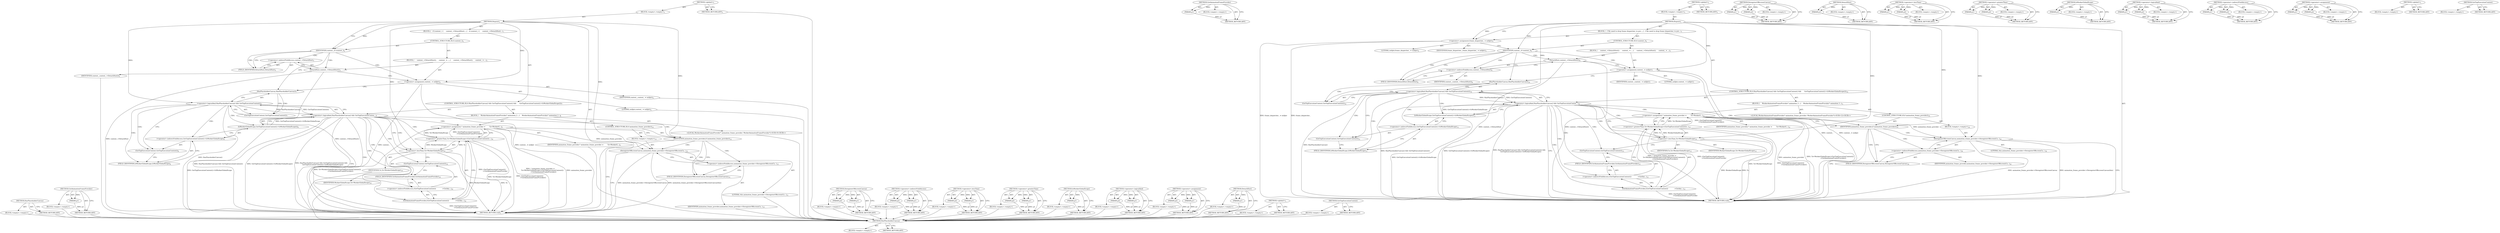 digraph "GetTopExecutionContext" {
vulnerable_87 [label=<(METHOD,HasPlaceholderCanvas)>];
vulnerable_88 [label=<(BLOCK,&lt;empty&gt;,&lt;empty&gt;)>];
vulnerable_89 [label=<(METHOD_RETURN,ANY)>];
vulnerable_107 [label=<(METHOD,GetAnimationFrameProvider)>];
vulnerable_108 [label=<(PARAM,p1)>];
vulnerable_109 [label=<(BLOCK,&lt;empty&gt;,&lt;empty&gt;)>];
vulnerable_110 [label=<(METHOD_RETURN,ANY)>];
vulnerable_6 [label=<(METHOD,&lt;global&gt;)<SUB>1</SUB>>];
vulnerable_7 [label=<(BLOCK,&lt;empty&gt;,&lt;empty&gt;)<SUB>1</SUB>>];
vulnerable_8 [label=<(METHOD,Dispose)<SUB>1</SUB>>];
vulnerable_9 [label=<(BLOCK,{
   if (context_) {
     context_-&gt;DetachHost(...,{
   if (context_) {
     context_-&gt;DetachHost(...)<SUB>1</SUB>>];
vulnerable_10 [label=<(CONTROL_STRUCTURE,IF,if (context_))<SUB>2</SUB>>];
vulnerable_11 [label=<(IDENTIFIER,context_,if (context_))<SUB>2</SUB>>];
vulnerable_12 [label=<(BLOCK,{
     context_-&gt;DetachHost();
     context_ = ...,{
     context_-&gt;DetachHost();
     context_ = ...)<SUB>2</SUB>>];
vulnerable_13 [label=<(DetachHost,context_-&gt;DetachHost())<SUB>3</SUB>>];
vulnerable_14 [label=<(&lt;operator&gt;.indirectFieldAccess,context_-&gt;DetachHost)<SUB>3</SUB>>];
vulnerable_15 [label=<(IDENTIFIER,context_,context_-&gt;DetachHost())<SUB>3</SUB>>];
vulnerable_16 [label=<(FIELD_IDENTIFIER,DetachHost,DetachHost)<SUB>3</SUB>>];
vulnerable_17 [label=<(&lt;operator&gt;.assignment,context_ = nullptr)<SUB>4</SUB>>];
vulnerable_18 [label=<(IDENTIFIER,context_,context_ = nullptr)<SUB>4</SUB>>];
vulnerable_19 [label=<(LITERAL,nullptr,context_ = nullptr)<SUB>4</SUB>>];
vulnerable_20 [label=<(CONTROL_STRUCTURE,IF,if (HasPlaceholderCanvas() &amp;&amp; GetTopExecutionContext() &amp;&amp;
      GetTopExecutionContext()-&gt;IsWorkerGlobalScope()))<SUB>7</SUB>>];
vulnerable_21 [label=<(&lt;operator&gt;.logicalAnd,HasPlaceholderCanvas() &amp;&amp; GetTopExecutionContex...)<SUB>7</SUB>>];
vulnerable_22 [label=<(&lt;operator&gt;.logicalAnd,HasPlaceholderCanvas() &amp;&amp; GetTopExecutionContext())<SUB>7</SUB>>];
vulnerable_23 [label=<(HasPlaceholderCanvas,HasPlaceholderCanvas())<SUB>7</SUB>>];
vulnerable_24 [label=<(GetTopExecutionContext,GetTopExecutionContext())<SUB>7</SUB>>];
vulnerable_25 [label=<(IsWorkerGlobalScope,GetTopExecutionContext()-&gt;IsWorkerGlobalScope())<SUB>8</SUB>>];
vulnerable_26 [label=<(&lt;operator&gt;.indirectFieldAccess,GetTopExecutionContext()-&gt;IsWorkerGlobalScope)<SUB>8</SUB>>];
vulnerable_27 [label=<(GetTopExecutionContext,GetTopExecutionContext())<SUB>8</SUB>>];
vulnerable_28 [label=<(FIELD_IDENTIFIER,IsWorkerGlobalScope,IsWorkerGlobalScope)<SUB>8</SUB>>];
vulnerable_29 [label=<(BLOCK,{
    WorkerAnimationFrameProvider* animation_f...,{
    WorkerAnimationFrameProvider* animation_f...)<SUB>8</SUB>>];
vulnerable_30 [label="<(LOCAL,WorkerAnimationFrameProvider* animation_frame_provider: WorkerAnimationFrameProvider*)<SUB>9</SUB>>"];
vulnerable_31 [label=<(&lt;operator&gt;.assignment,* animation_frame_provider =
        To&lt;WorkerG...)<SUB>9</SUB>>];
vulnerable_32 [label=<(IDENTIFIER,animation_frame_provider,* animation_frame_provider =
        To&lt;WorkerG...)<SUB>9</SUB>>];
vulnerable_33 [label=<(&lt;operator&gt;.greaterThan,To&lt;WorkerGlobalScope&gt;(GetTopExecutionContext())...)<SUB>10</SUB>>];
vulnerable_34 [label=<(&lt;operator&gt;.lessThan,To&lt;WorkerGlobalScope)<SUB>10</SUB>>];
vulnerable_35 [label=<(IDENTIFIER,To,To&lt;WorkerGlobalScope)<SUB>10</SUB>>];
vulnerable_36 [label=<(IDENTIFIER,WorkerGlobalScope,To&lt;WorkerGlobalScope)<SUB>10</SUB>>];
vulnerable_37 [label=<(GetAnimationFrameProvider,(GetTopExecutionContext())
            -&gt;GetAni...)<SUB>10</SUB>>];
vulnerable_38 [label=<(&lt;operator&gt;.indirectFieldAccess,(GetTopExecutionContext())
            -&gt;GetAni...)<SUB>10</SUB>>];
vulnerable_39 [label=<(GetTopExecutionContext,GetTopExecutionContext())<SUB>10</SUB>>];
vulnerable_40 [label=<(FIELD_IDENTIFIER,GetAnimationFrameProvider,GetAnimationFrameProvider)<SUB>10</SUB>>];
vulnerable_41 [label=<(CONTROL_STRUCTURE,IF,if (animation_frame_provider))<SUB>12</SUB>>];
vulnerable_42 [label=<(IDENTIFIER,animation_frame_provider,if (animation_frame_provider))<SUB>12</SUB>>];
vulnerable_43 [label=<(BLOCK,&lt;empty&gt;,&lt;empty&gt;)<SUB>13</SUB>>];
vulnerable_44 [label=<(DeregisterOffscreenCanvas,animation_frame_provider-&gt;DeregisterOffscreenCa...)<SUB>13</SUB>>];
vulnerable_45 [label=<(&lt;operator&gt;.indirectFieldAccess,animation_frame_provider-&gt;DeregisterOffscreenCa...)<SUB>13</SUB>>];
vulnerable_46 [label=<(IDENTIFIER,animation_frame_provider,animation_frame_provider-&gt;DeregisterOffscreenCa...)<SUB>13</SUB>>];
vulnerable_47 [label=<(FIELD_IDENTIFIER,DeregisterOffscreenCanvas,DeregisterOffscreenCanvas)<SUB>13</SUB>>];
vulnerable_48 [label=<(LITERAL,this,animation_frame_provider-&gt;DeregisterOffscreenCa...)<SUB>13</SUB>>];
vulnerable_49 [label=<(METHOD_RETURN,void)<SUB>1</SUB>>];
vulnerable_51 [label=<(METHOD_RETURN,ANY)<SUB>1</SUB>>];
vulnerable_111 [label=<(METHOD,DeregisterOffscreenCanvas)>];
vulnerable_112 [label=<(PARAM,p1)>];
vulnerable_113 [label=<(PARAM,p2)>];
vulnerable_114 [label=<(BLOCK,&lt;empty&gt;,&lt;empty&gt;)>];
vulnerable_115 [label=<(METHOD_RETURN,ANY)>];
vulnerable_72 [label=<(METHOD,&lt;operator&gt;.indirectFieldAccess)>];
vulnerable_73 [label=<(PARAM,p1)>];
vulnerable_74 [label=<(PARAM,p2)>];
vulnerable_75 [label=<(BLOCK,&lt;empty&gt;,&lt;empty&gt;)>];
vulnerable_76 [label=<(METHOD_RETURN,ANY)>];
vulnerable_102 [label=<(METHOD,&lt;operator&gt;.lessThan)>];
vulnerable_103 [label=<(PARAM,p1)>];
vulnerable_104 [label=<(PARAM,p2)>];
vulnerable_105 [label=<(BLOCK,&lt;empty&gt;,&lt;empty&gt;)>];
vulnerable_106 [label=<(METHOD_RETURN,ANY)>];
vulnerable_97 [label=<(METHOD,&lt;operator&gt;.greaterThan)>];
vulnerable_98 [label=<(PARAM,p1)>];
vulnerable_99 [label=<(PARAM,p2)>];
vulnerable_100 [label=<(BLOCK,&lt;empty&gt;,&lt;empty&gt;)>];
vulnerable_101 [label=<(METHOD_RETURN,ANY)>];
vulnerable_93 [label=<(METHOD,IsWorkerGlobalScope)>];
vulnerable_94 [label=<(PARAM,p1)>];
vulnerable_95 [label=<(BLOCK,&lt;empty&gt;,&lt;empty&gt;)>];
vulnerable_96 [label=<(METHOD_RETURN,ANY)>];
vulnerable_82 [label=<(METHOD,&lt;operator&gt;.logicalAnd)>];
vulnerable_83 [label=<(PARAM,p1)>];
vulnerable_84 [label=<(PARAM,p2)>];
vulnerable_85 [label=<(BLOCK,&lt;empty&gt;,&lt;empty&gt;)>];
vulnerable_86 [label=<(METHOD_RETURN,ANY)>];
vulnerable_77 [label=<(METHOD,&lt;operator&gt;.assignment)>];
vulnerable_78 [label=<(PARAM,p1)>];
vulnerable_79 [label=<(PARAM,p2)>];
vulnerable_80 [label=<(BLOCK,&lt;empty&gt;,&lt;empty&gt;)>];
vulnerable_81 [label=<(METHOD_RETURN,ANY)>];
vulnerable_68 [label=<(METHOD,DetachHost)>];
vulnerable_69 [label=<(PARAM,p1)>];
vulnerable_70 [label=<(BLOCK,&lt;empty&gt;,&lt;empty&gt;)>];
vulnerable_71 [label=<(METHOD_RETURN,ANY)>];
vulnerable_62 [label=<(METHOD,&lt;global&gt;)<SUB>1</SUB>>];
vulnerable_63 [label=<(BLOCK,&lt;empty&gt;,&lt;empty&gt;)>];
vulnerable_64 [label=<(METHOD_RETURN,ANY)>];
vulnerable_90 [label=<(METHOD,GetTopExecutionContext)>];
vulnerable_91 [label=<(BLOCK,&lt;empty&gt;,&lt;empty&gt;)>];
vulnerable_92 [label=<(METHOD_RETURN,ANY)>];
fixed_90 [label=<(METHOD,HasPlaceholderCanvas)>];
fixed_91 [label=<(BLOCK,&lt;empty&gt;,&lt;empty&gt;)>];
fixed_92 [label=<(METHOD_RETURN,ANY)>];
fixed_110 [label=<(METHOD,GetAnimationFrameProvider)>];
fixed_111 [label=<(PARAM,p1)>];
fixed_112 [label=<(BLOCK,&lt;empty&gt;,&lt;empty&gt;)>];
fixed_113 [label=<(METHOD_RETURN,ANY)>];
fixed_6 [label=<(METHOD,&lt;global&gt;)<SUB>1</SUB>>];
fixed_7 [label=<(BLOCK,&lt;empty&gt;,&lt;empty&gt;)<SUB>1</SUB>>];
fixed_8 [label=<(METHOD,Dispose)<SUB>1</SUB>>];
fixed_9 [label=<(BLOCK,{
  // We need to drop frame dispatcher, to pre...,{
  // We need to drop frame dispatcher, to pre...)<SUB>1</SUB>>];
fixed_10 [label=<(&lt;operator&gt;.assignment,frame_dispatcher_ = nullptr)<SUB>3</SUB>>];
fixed_11 [label=<(IDENTIFIER,frame_dispatcher_,frame_dispatcher_ = nullptr)<SUB>3</SUB>>];
fixed_12 [label=<(LITERAL,nullptr,frame_dispatcher_ = nullptr)<SUB>3</SUB>>];
fixed_13 [label=<(CONTROL_STRUCTURE,IF,if (context_))<SUB>5</SUB>>];
fixed_14 [label=<(IDENTIFIER,context_,if (context_))<SUB>5</SUB>>];
fixed_15 [label=<(BLOCK,{
     context_-&gt;DetachHost();
     context_ = ...,{
     context_-&gt;DetachHost();
     context_ = ...)<SUB>5</SUB>>];
fixed_16 [label=<(DetachHost,context_-&gt;DetachHost())<SUB>6</SUB>>];
fixed_17 [label=<(&lt;operator&gt;.indirectFieldAccess,context_-&gt;DetachHost)<SUB>6</SUB>>];
fixed_18 [label=<(IDENTIFIER,context_,context_-&gt;DetachHost())<SUB>6</SUB>>];
fixed_19 [label=<(FIELD_IDENTIFIER,DetachHost,DetachHost)<SUB>6</SUB>>];
fixed_20 [label=<(&lt;operator&gt;.assignment,context_ = nullptr)<SUB>7</SUB>>];
fixed_21 [label=<(IDENTIFIER,context_,context_ = nullptr)<SUB>7</SUB>>];
fixed_22 [label=<(LITERAL,nullptr,context_ = nullptr)<SUB>7</SUB>>];
fixed_23 [label=<(CONTROL_STRUCTURE,IF,if (HasPlaceholderCanvas() &amp;&amp; GetTopExecutionContext() &amp;&amp;
      GetTopExecutionContext()-&gt;IsWorkerGlobalScope()))<SUB>10</SUB>>];
fixed_24 [label=<(&lt;operator&gt;.logicalAnd,HasPlaceholderCanvas() &amp;&amp; GetTopExecutionContex...)<SUB>10</SUB>>];
fixed_25 [label=<(&lt;operator&gt;.logicalAnd,HasPlaceholderCanvas() &amp;&amp; GetTopExecutionContext())<SUB>10</SUB>>];
fixed_26 [label=<(HasPlaceholderCanvas,HasPlaceholderCanvas())<SUB>10</SUB>>];
fixed_27 [label=<(GetTopExecutionContext,GetTopExecutionContext())<SUB>10</SUB>>];
fixed_28 [label=<(IsWorkerGlobalScope,GetTopExecutionContext()-&gt;IsWorkerGlobalScope())<SUB>11</SUB>>];
fixed_29 [label=<(&lt;operator&gt;.indirectFieldAccess,GetTopExecutionContext()-&gt;IsWorkerGlobalScope)<SUB>11</SUB>>];
fixed_30 [label=<(GetTopExecutionContext,GetTopExecutionContext())<SUB>11</SUB>>];
fixed_31 [label=<(FIELD_IDENTIFIER,IsWorkerGlobalScope,IsWorkerGlobalScope)<SUB>11</SUB>>];
fixed_32 [label=<(BLOCK,{
    WorkerAnimationFrameProvider* animation_f...,{
    WorkerAnimationFrameProvider* animation_f...)<SUB>11</SUB>>];
fixed_33 [label="<(LOCAL,WorkerAnimationFrameProvider* animation_frame_provider: WorkerAnimationFrameProvider*)<SUB>12</SUB>>"];
fixed_34 [label=<(&lt;operator&gt;.assignment,* animation_frame_provider =
        To&lt;WorkerG...)<SUB>12</SUB>>];
fixed_35 [label=<(IDENTIFIER,animation_frame_provider,* animation_frame_provider =
        To&lt;WorkerG...)<SUB>12</SUB>>];
fixed_36 [label=<(&lt;operator&gt;.greaterThan,To&lt;WorkerGlobalScope&gt;(GetTopExecutionContext())...)<SUB>13</SUB>>];
fixed_37 [label=<(&lt;operator&gt;.lessThan,To&lt;WorkerGlobalScope)<SUB>13</SUB>>];
fixed_38 [label=<(IDENTIFIER,To,To&lt;WorkerGlobalScope)<SUB>13</SUB>>];
fixed_39 [label=<(IDENTIFIER,WorkerGlobalScope,To&lt;WorkerGlobalScope)<SUB>13</SUB>>];
fixed_40 [label=<(GetAnimationFrameProvider,(GetTopExecutionContext())
            -&gt;GetAni...)<SUB>13</SUB>>];
fixed_41 [label=<(&lt;operator&gt;.indirectFieldAccess,(GetTopExecutionContext())
            -&gt;GetAni...)<SUB>13</SUB>>];
fixed_42 [label=<(GetTopExecutionContext,GetTopExecutionContext())<SUB>13</SUB>>];
fixed_43 [label=<(FIELD_IDENTIFIER,GetAnimationFrameProvider,GetAnimationFrameProvider)<SUB>13</SUB>>];
fixed_44 [label=<(CONTROL_STRUCTURE,IF,if (animation_frame_provider))<SUB>15</SUB>>];
fixed_45 [label=<(IDENTIFIER,animation_frame_provider,if (animation_frame_provider))<SUB>15</SUB>>];
fixed_46 [label=<(BLOCK,&lt;empty&gt;,&lt;empty&gt;)<SUB>16</SUB>>];
fixed_47 [label=<(DeregisterOffscreenCanvas,animation_frame_provider-&gt;DeregisterOffscreenCa...)<SUB>16</SUB>>];
fixed_48 [label=<(&lt;operator&gt;.indirectFieldAccess,animation_frame_provider-&gt;DeregisterOffscreenCa...)<SUB>16</SUB>>];
fixed_49 [label=<(IDENTIFIER,animation_frame_provider,animation_frame_provider-&gt;DeregisterOffscreenCa...)<SUB>16</SUB>>];
fixed_50 [label=<(FIELD_IDENTIFIER,DeregisterOffscreenCanvas,DeregisterOffscreenCanvas)<SUB>16</SUB>>];
fixed_51 [label=<(LITERAL,this,animation_frame_provider-&gt;DeregisterOffscreenCa...)<SUB>16</SUB>>];
fixed_52 [label=<(METHOD_RETURN,void)<SUB>1</SUB>>];
fixed_54 [label=<(METHOD_RETURN,ANY)<SUB>1</SUB>>];
fixed_114 [label=<(METHOD,DeregisterOffscreenCanvas)>];
fixed_115 [label=<(PARAM,p1)>];
fixed_116 [label=<(PARAM,p2)>];
fixed_117 [label=<(BLOCK,&lt;empty&gt;,&lt;empty&gt;)>];
fixed_118 [label=<(METHOD_RETURN,ANY)>];
fixed_76 [label=<(METHOD,DetachHost)>];
fixed_77 [label=<(PARAM,p1)>];
fixed_78 [label=<(BLOCK,&lt;empty&gt;,&lt;empty&gt;)>];
fixed_79 [label=<(METHOD_RETURN,ANY)>];
fixed_105 [label=<(METHOD,&lt;operator&gt;.lessThan)>];
fixed_106 [label=<(PARAM,p1)>];
fixed_107 [label=<(PARAM,p2)>];
fixed_108 [label=<(BLOCK,&lt;empty&gt;,&lt;empty&gt;)>];
fixed_109 [label=<(METHOD_RETURN,ANY)>];
fixed_100 [label=<(METHOD,&lt;operator&gt;.greaterThan)>];
fixed_101 [label=<(PARAM,p1)>];
fixed_102 [label=<(PARAM,p2)>];
fixed_103 [label=<(BLOCK,&lt;empty&gt;,&lt;empty&gt;)>];
fixed_104 [label=<(METHOD_RETURN,ANY)>];
fixed_96 [label=<(METHOD,IsWorkerGlobalScope)>];
fixed_97 [label=<(PARAM,p1)>];
fixed_98 [label=<(BLOCK,&lt;empty&gt;,&lt;empty&gt;)>];
fixed_99 [label=<(METHOD_RETURN,ANY)>];
fixed_85 [label=<(METHOD,&lt;operator&gt;.logicalAnd)>];
fixed_86 [label=<(PARAM,p1)>];
fixed_87 [label=<(PARAM,p2)>];
fixed_88 [label=<(BLOCK,&lt;empty&gt;,&lt;empty&gt;)>];
fixed_89 [label=<(METHOD_RETURN,ANY)>];
fixed_80 [label=<(METHOD,&lt;operator&gt;.indirectFieldAccess)>];
fixed_81 [label=<(PARAM,p1)>];
fixed_82 [label=<(PARAM,p2)>];
fixed_83 [label=<(BLOCK,&lt;empty&gt;,&lt;empty&gt;)>];
fixed_84 [label=<(METHOD_RETURN,ANY)>];
fixed_71 [label=<(METHOD,&lt;operator&gt;.assignment)>];
fixed_72 [label=<(PARAM,p1)>];
fixed_73 [label=<(PARAM,p2)>];
fixed_74 [label=<(BLOCK,&lt;empty&gt;,&lt;empty&gt;)>];
fixed_75 [label=<(METHOD_RETURN,ANY)>];
fixed_65 [label=<(METHOD,&lt;global&gt;)<SUB>1</SUB>>];
fixed_66 [label=<(BLOCK,&lt;empty&gt;,&lt;empty&gt;)>];
fixed_67 [label=<(METHOD_RETURN,ANY)>];
fixed_93 [label=<(METHOD,GetTopExecutionContext)>];
fixed_94 [label=<(BLOCK,&lt;empty&gt;,&lt;empty&gt;)>];
fixed_95 [label=<(METHOD_RETURN,ANY)>];
vulnerable_87 -> vulnerable_88  [key=0, label="AST: "];
vulnerable_87 -> vulnerable_89  [key=0, label="AST: "];
vulnerable_87 -> vulnerable_89  [key=1, label="CFG: "];
vulnerable_88 -> fixed_90  [key=0];
vulnerable_89 -> fixed_90  [key=0];
vulnerable_107 -> vulnerable_108  [key=0, label="AST: "];
vulnerable_107 -> vulnerable_108  [key=1, label="DDG: "];
vulnerable_107 -> vulnerable_109  [key=0, label="AST: "];
vulnerable_107 -> vulnerable_110  [key=0, label="AST: "];
vulnerable_107 -> vulnerable_110  [key=1, label="CFG: "];
vulnerable_108 -> vulnerable_110  [key=0, label="DDG: p1"];
vulnerable_109 -> fixed_90  [key=0];
vulnerable_110 -> fixed_90  [key=0];
vulnerable_6 -> vulnerable_7  [key=0, label="AST: "];
vulnerable_6 -> vulnerable_51  [key=0, label="AST: "];
vulnerable_6 -> vulnerable_51  [key=1, label="CFG: "];
vulnerable_7 -> vulnerable_8  [key=0, label="AST: "];
vulnerable_8 -> vulnerable_9  [key=0, label="AST: "];
vulnerable_8 -> vulnerable_49  [key=0, label="AST: "];
vulnerable_8 -> vulnerable_11  [key=0, label="CFG: "];
vulnerable_8 -> vulnerable_11  [key=1, label="DDG: "];
vulnerable_8 -> vulnerable_17  [key=0, label="DDG: "];
vulnerable_8 -> vulnerable_22  [key=0, label="DDG: "];
vulnerable_8 -> vulnerable_42  [key=0, label="DDG: "];
vulnerable_8 -> vulnerable_34  [key=0, label="DDG: "];
vulnerable_8 -> vulnerable_44  [key=0, label="DDG: "];
vulnerable_9 -> vulnerable_10  [key=0, label="AST: "];
vulnerable_9 -> vulnerable_20  [key=0, label="AST: "];
vulnerable_10 -> vulnerable_11  [key=0, label="AST: "];
vulnerable_10 -> vulnerable_12  [key=0, label="AST: "];
vulnerable_11 -> vulnerable_23  [key=0, label="CFG: "];
vulnerable_11 -> vulnerable_16  [key=0, label="CFG: "];
vulnerable_11 -> vulnerable_16  [key=1, label="CDG: "];
vulnerable_11 -> vulnerable_17  [key=0, label="CDG: "];
vulnerable_11 -> vulnerable_13  [key=0, label="CDG: "];
vulnerable_11 -> vulnerable_14  [key=0, label="CDG: "];
vulnerable_12 -> vulnerable_13  [key=0, label="AST: "];
vulnerable_12 -> vulnerable_17  [key=0, label="AST: "];
vulnerable_13 -> vulnerable_14  [key=0, label="AST: "];
vulnerable_13 -> vulnerable_17  [key=0, label="CFG: "];
vulnerable_13 -> vulnerable_49  [key=0, label="DDG: context_-&gt;DetachHost"];
vulnerable_13 -> vulnerable_49  [key=1, label="DDG: context_-&gt;DetachHost()"];
vulnerable_14 -> vulnerable_15  [key=0, label="AST: "];
vulnerable_14 -> vulnerable_16  [key=0, label="AST: "];
vulnerable_14 -> vulnerable_13  [key=0, label="CFG: "];
vulnerable_15 -> fixed_90  [key=0];
vulnerable_16 -> vulnerable_14  [key=0, label="CFG: "];
vulnerable_17 -> vulnerable_18  [key=0, label="AST: "];
vulnerable_17 -> vulnerable_19  [key=0, label="AST: "];
vulnerable_17 -> vulnerable_23  [key=0, label="CFG: "];
vulnerable_17 -> vulnerable_49  [key=0, label="DDG: context_"];
vulnerable_17 -> vulnerable_49  [key=1, label="DDG: context_ = nullptr"];
vulnerable_18 -> fixed_90  [key=0];
vulnerable_19 -> fixed_90  [key=0];
vulnerable_20 -> vulnerable_21  [key=0, label="AST: "];
vulnerable_20 -> vulnerable_29  [key=0, label="AST: "];
vulnerable_21 -> vulnerable_22  [key=0, label="AST: "];
vulnerable_21 -> vulnerable_25  [key=0, label="AST: "];
vulnerable_21 -> vulnerable_49  [key=0, label="CFG: "];
vulnerable_21 -> vulnerable_49  [key=1, label="DDG: HasPlaceholderCanvas() &amp;&amp; GetTopExecutionContext()"];
vulnerable_21 -> vulnerable_49  [key=2, label="DDG: GetTopExecutionContext()-&gt;IsWorkerGlobalScope()"];
vulnerable_21 -> vulnerable_49  [key=3, label="DDG: HasPlaceholderCanvas() &amp;&amp; GetTopExecutionContext() &amp;&amp;
      GetTopExecutionContext()-&gt;IsWorkerGlobalScope()"];
vulnerable_21 -> vulnerable_34  [key=0, label="CFG: "];
vulnerable_21 -> vulnerable_34  [key=1, label="CDG: "];
vulnerable_21 -> vulnerable_33  [key=0, label="CDG: "];
vulnerable_21 -> vulnerable_42  [key=0, label="CDG: "];
vulnerable_21 -> vulnerable_37  [key=0, label="CDG: "];
vulnerable_21 -> vulnerable_38  [key=0, label="CDG: "];
vulnerable_21 -> vulnerable_40  [key=0, label="CDG: "];
vulnerable_21 -> vulnerable_39  [key=0, label="CDG: "];
vulnerable_21 -> vulnerable_31  [key=0, label="CDG: "];
vulnerable_22 -> vulnerable_23  [key=0, label="AST: "];
vulnerable_22 -> vulnerable_24  [key=0, label="AST: "];
vulnerable_22 -> vulnerable_27  [key=0, label="CFG: "];
vulnerable_22 -> vulnerable_27  [key=1, label="CDG: "];
vulnerable_22 -> vulnerable_21  [key=0, label="CFG: "];
vulnerable_22 -> vulnerable_21  [key=1, label="DDG: HasPlaceholderCanvas()"];
vulnerable_22 -> vulnerable_21  [key=2, label="DDG: GetTopExecutionContext()"];
vulnerable_22 -> vulnerable_49  [key=0, label="DDG: HasPlaceholderCanvas()"];
vulnerable_22 -> vulnerable_26  [key=0, label="CDG: "];
vulnerable_22 -> vulnerable_28  [key=0, label="CDG: "];
vulnerable_22 -> vulnerable_25  [key=0, label="CDG: "];
vulnerable_23 -> vulnerable_24  [key=0, label="CFG: "];
vulnerable_23 -> vulnerable_24  [key=1, label="CDG: "];
vulnerable_23 -> vulnerable_22  [key=0, label="CFG: "];
vulnerable_24 -> vulnerable_22  [key=0, label="CFG: "];
vulnerable_25 -> vulnerable_26  [key=0, label="AST: "];
vulnerable_25 -> vulnerable_21  [key=0, label="CFG: "];
vulnerable_25 -> vulnerable_21  [key=1, label="DDG: GetTopExecutionContext()-&gt;IsWorkerGlobalScope"];
vulnerable_25 -> vulnerable_49  [key=0, label="DDG: GetTopExecutionContext()-&gt;IsWorkerGlobalScope"];
vulnerable_26 -> vulnerable_27  [key=0, label="AST: "];
vulnerable_26 -> vulnerable_28  [key=0, label="AST: "];
vulnerable_26 -> vulnerable_25  [key=0, label="CFG: "];
vulnerable_27 -> vulnerable_28  [key=0, label="CFG: "];
vulnerable_28 -> vulnerable_26  [key=0, label="CFG: "];
vulnerable_29 -> vulnerable_30  [key=0, label="AST: "];
vulnerable_29 -> vulnerable_31  [key=0, label="AST: "];
vulnerable_29 -> vulnerable_41  [key=0, label="AST: "];
vulnerable_30 -> fixed_90  [key=0];
vulnerable_31 -> vulnerable_32  [key=0, label="AST: "];
vulnerable_31 -> vulnerable_33  [key=0, label="AST: "];
vulnerable_31 -> vulnerable_42  [key=0, label="CFG: "];
vulnerable_31 -> vulnerable_49  [key=0, label="DDG: animation_frame_provider"];
vulnerable_31 -> vulnerable_49  [key=1, label="DDG: To&lt;WorkerGlobalScope&gt;(GetTopExecutionContext())
            -&gt;GetAnimationFrameProvider()"];
vulnerable_31 -> vulnerable_49  [key=2, label="DDG: * animation_frame_provider =
        To&lt;WorkerGlobalScope&gt;(GetTopExecutionContext())
            -&gt;GetAnimationFrameProvider()"];
vulnerable_31 -> vulnerable_44  [key=0, label="DDG: animation_frame_provider"];
vulnerable_32 -> fixed_90  [key=0];
vulnerable_33 -> vulnerable_34  [key=0, label="AST: "];
vulnerable_33 -> vulnerable_37  [key=0, label="AST: "];
vulnerable_33 -> vulnerable_31  [key=0, label="CFG: "];
vulnerable_33 -> vulnerable_31  [key=1, label="DDG: To&lt;WorkerGlobalScope"];
vulnerable_33 -> vulnerable_31  [key=2, label="DDG: (GetTopExecutionContext())
            -&gt;GetAnimationFrameProvider()"];
vulnerable_33 -> vulnerable_49  [key=0, label="DDG: To&lt;WorkerGlobalScope"];
vulnerable_33 -> vulnerable_49  [key=1, label="DDG: (GetTopExecutionContext())
            -&gt;GetAnimationFrameProvider()"];
vulnerable_34 -> vulnerable_35  [key=0, label="AST: "];
vulnerable_34 -> vulnerable_36  [key=0, label="AST: "];
vulnerable_34 -> vulnerable_39  [key=0, label="CFG: "];
vulnerable_34 -> vulnerable_49  [key=0, label="DDG: To"];
vulnerable_34 -> vulnerable_49  [key=1, label="DDG: WorkerGlobalScope"];
vulnerable_34 -> vulnerable_33  [key=0, label="DDG: To"];
vulnerable_34 -> vulnerable_33  [key=1, label="DDG: WorkerGlobalScope"];
vulnerable_35 -> fixed_90  [key=0];
vulnerable_36 -> fixed_90  [key=0];
vulnerable_37 -> vulnerable_38  [key=0, label="AST: "];
vulnerable_37 -> vulnerable_33  [key=0, label="CFG: "];
vulnerable_37 -> vulnerable_33  [key=1, label="DDG: (GetTopExecutionContext())
            -&gt;GetAnimationFrameProvider"];
vulnerable_37 -> vulnerable_49  [key=0, label="DDG: (GetTopExecutionContext())
            -&gt;GetAnimationFrameProvider"];
vulnerable_38 -> vulnerable_39  [key=0, label="AST: "];
vulnerable_38 -> vulnerable_40  [key=0, label="AST: "];
vulnerable_38 -> vulnerable_37  [key=0, label="CFG: "];
vulnerable_39 -> vulnerable_40  [key=0, label="CFG: "];
vulnerable_40 -> vulnerable_38  [key=0, label="CFG: "];
vulnerable_41 -> vulnerable_42  [key=0, label="AST: "];
vulnerable_41 -> vulnerable_43  [key=0, label="AST: "];
vulnerable_42 -> vulnerable_49  [key=0, label="CFG: "];
vulnerable_42 -> vulnerable_47  [key=0, label="CFG: "];
vulnerable_42 -> vulnerable_47  [key=1, label="CDG: "];
vulnerable_42 -> vulnerable_45  [key=0, label="CDG: "];
vulnerable_42 -> vulnerable_44  [key=0, label="CDG: "];
vulnerable_43 -> vulnerable_44  [key=0, label="AST: "];
vulnerable_44 -> vulnerable_45  [key=0, label="AST: "];
vulnerable_44 -> vulnerable_48  [key=0, label="AST: "];
vulnerable_44 -> vulnerable_49  [key=0, label="CFG: "];
vulnerable_44 -> vulnerable_49  [key=1, label="DDG: animation_frame_provider-&gt;DeregisterOffscreenCanvas"];
vulnerable_44 -> vulnerable_49  [key=2, label="DDG: animation_frame_provider-&gt;DeregisterOffscreenCanvas(this)"];
vulnerable_45 -> vulnerable_46  [key=0, label="AST: "];
vulnerable_45 -> vulnerable_47  [key=0, label="AST: "];
vulnerable_45 -> vulnerable_44  [key=0, label="CFG: "];
vulnerable_46 -> fixed_90  [key=0];
vulnerable_47 -> vulnerable_45  [key=0, label="CFG: "];
vulnerable_48 -> fixed_90  [key=0];
vulnerable_49 -> fixed_90  [key=0];
vulnerable_51 -> fixed_90  [key=0];
vulnerable_111 -> vulnerable_112  [key=0, label="AST: "];
vulnerable_111 -> vulnerable_112  [key=1, label="DDG: "];
vulnerable_111 -> vulnerable_114  [key=0, label="AST: "];
vulnerable_111 -> vulnerable_113  [key=0, label="AST: "];
vulnerable_111 -> vulnerable_113  [key=1, label="DDG: "];
vulnerable_111 -> vulnerable_115  [key=0, label="AST: "];
vulnerable_111 -> vulnerable_115  [key=1, label="CFG: "];
vulnerable_112 -> vulnerable_115  [key=0, label="DDG: p1"];
vulnerable_113 -> vulnerable_115  [key=0, label="DDG: p2"];
vulnerable_114 -> fixed_90  [key=0];
vulnerable_115 -> fixed_90  [key=0];
vulnerable_72 -> vulnerable_73  [key=0, label="AST: "];
vulnerable_72 -> vulnerable_73  [key=1, label="DDG: "];
vulnerable_72 -> vulnerable_75  [key=0, label="AST: "];
vulnerable_72 -> vulnerable_74  [key=0, label="AST: "];
vulnerable_72 -> vulnerable_74  [key=1, label="DDG: "];
vulnerable_72 -> vulnerable_76  [key=0, label="AST: "];
vulnerable_72 -> vulnerable_76  [key=1, label="CFG: "];
vulnerable_73 -> vulnerable_76  [key=0, label="DDG: p1"];
vulnerable_74 -> vulnerable_76  [key=0, label="DDG: p2"];
vulnerable_75 -> fixed_90  [key=0];
vulnerable_76 -> fixed_90  [key=0];
vulnerable_102 -> vulnerable_103  [key=0, label="AST: "];
vulnerable_102 -> vulnerable_103  [key=1, label="DDG: "];
vulnerable_102 -> vulnerable_105  [key=0, label="AST: "];
vulnerable_102 -> vulnerable_104  [key=0, label="AST: "];
vulnerable_102 -> vulnerable_104  [key=1, label="DDG: "];
vulnerable_102 -> vulnerable_106  [key=0, label="AST: "];
vulnerable_102 -> vulnerable_106  [key=1, label="CFG: "];
vulnerable_103 -> vulnerable_106  [key=0, label="DDG: p1"];
vulnerable_104 -> vulnerable_106  [key=0, label="DDG: p2"];
vulnerable_105 -> fixed_90  [key=0];
vulnerable_106 -> fixed_90  [key=0];
vulnerable_97 -> vulnerable_98  [key=0, label="AST: "];
vulnerable_97 -> vulnerable_98  [key=1, label="DDG: "];
vulnerable_97 -> vulnerable_100  [key=0, label="AST: "];
vulnerable_97 -> vulnerable_99  [key=0, label="AST: "];
vulnerable_97 -> vulnerable_99  [key=1, label="DDG: "];
vulnerable_97 -> vulnerable_101  [key=0, label="AST: "];
vulnerable_97 -> vulnerable_101  [key=1, label="CFG: "];
vulnerable_98 -> vulnerable_101  [key=0, label="DDG: p1"];
vulnerable_99 -> vulnerable_101  [key=0, label="DDG: p2"];
vulnerable_100 -> fixed_90  [key=0];
vulnerable_101 -> fixed_90  [key=0];
vulnerable_93 -> vulnerable_94  [key=0, label="AST: "];
vulnerable_93 -> vulnerable_94  [key=1, label="DDG: "];
vulnerable_93 -> vulnerable_95  [key=0, label="AST: "];
vulnerable_93 -> vulnerable_96  [key=0, label="AST: "];
vulnerable_93 -> vulnerable_96  [key=1, label="CFG: "];
vulnerable_94 -> vulnerable_96  [key=0, label="DDG: p1"];
vulnerable_95 -> fixed_90  [key=0];
vulnerable_96 -> fixed_90  [key=0];
vulnerable_82 -> vulnerable_83  [key=0, label="AST: "];
vulnerable_82 -> vulnerable_83  [key=1, label="DDG: "];
vulnerable_82 -> vulnerable_85  [key=0, label="AST: "];
vulnerable_82 -> vulnerable_84  [key=0, label="AST: "];
vulnerable_82 -> vulnerable_84  [key=1, label="DDG: "];
vulnerable_82 -> vulnerable_86  [key=0, label="AST: "];
vulnerable_82 -> vulnerable_86  [key=1, label="CFG: "];
vulnerable_83 -> vulnerable_86  [key=0, label="DDG: p1"];
vulnerable_84 -> vulnerable_86  [key=0, label="DDG: p2"];
vulnerable_85 -> fixed_90  [key=0];
vulnerable_86 -> fixed_90  [key=0];
vulnerable_77 -> vulnerable_78  [key=0, label="AST: "];
vulnerable_77 -> vulnerable_78  [key=1, label="DDG: "];
vulnerable_77 -> vulnerable_80  [key=0, label="AST: "];
vulnerable_77 -> vulnerable_79  [key=0, label="AST: "];
vulnerable_77 -> vulnerable_79  [key=1, label="DDG: "];
vulnerable_77 -> vulnerable_81  [key=0, label="AST: "];
vulnerable_77 -> vulnerable_81  [key=1, label="CFG: "];
vulnerable_78 -> vulnerable_81  [key=0, label="DDG: p1"];
vulnerable_79 -> vulnerable_81  [key=0, label="DDG: p2"];
vulnerable_80 -> fixed_90  [key=0];
vulnerable_81 -> fixed_90  [key=0];
vulnerable_68 -> vulnerable_69  [key=0, label="AST: "];
vulnerable_68 -> vulnerable_69  [key=1, label="DDG: "];
vulnerable_68 -> vulnerable_70  [key=0, label="AST: "];
vulnerable_68 -> vulnerable_71  [key=0, label="AST: "];
vulnerable_68 -> vulnerable_71  [key=1, label="CFG: "];
vulnerable_69 -> vulnerable_71  [key=0, label="DDG: p1"];
vulnerable_70 -> fixed_90  [key=0];
vulnerable_71 -> fixed_90  [key=0];
vulnerable_62 -> vulnerable_63  [key=0, label="AST: "];
vulnerable_62 -> vulnerable_64  [key=0, label="AST: "];
vulnerable_62 -> vulnerable_64  [key=1, label="CFG: "];
vulnerable_63 -> fixed_90  [key=0];
vulnerable_64 -> fixed_90  [key=0];
vulnerable_90 -> vulnerable_91  [key=0, label="AST: "];
vulnerable_90 -> vulnerable_92  [key=0, label="AST: "];
vulnerable_90 -> vulnerable_92  [key=1, label="CFG: "];
vulnerable_91 -> fixed_90  [key=0];
vulnerable_92 -> fixed_90  [key=0];
fixed_90 -> fixed_91  [key=0, label="AST: "];
fixed_90 -> fixed_92  [key=0, label="AST: "];
fixed_90 -> fixed_92  [key=1, label="CFG: "];
fixed_110 -> fixed_111  [key=0, label="AST: "];
fixed_110 -> fixed_111  [key=1, label="DDG: "];
fixed_110 -> fixed_112  [key=0, label="AST: "];
fixed_110 -> fixed_113  [key=0, label="AST: "];
fixed_110 -> fixed_113  [key=1, label="CFG: "];
fixed_111 -> fixed_113  [key=0, label="DDG: p1"];
fixed_6 -> fixed_7  [key=0, label="AST: "];
fixed_6 -> fixed_54  [key=0, label="AST: "];
fixed_6 -> fixed_54  [key=1, label="CFG: "];
fixed_7 -> fixed_8  [key=0, label="AST: "];
fixed_8 -> fixed_9  [key=0, label="AST: "];
fixed_8 -> fixed_52  [key=0, label="AST: "];
fixed_8 -> fixed_10  [key=0, label="CFG: "];
fixed_8 -> fixed_10  [key=1, label="DDG: "];
fixed_8 -> fixed_14  [key=0, label="DDG: "];
fixed_8 -> fixed_20  [key=0, label="DDG: "];
fixed_8 -> fixed_25  [key=0, label="DDG: "];
fixed_8 -> fixed_45  [key=0, label="DDG: "];
fixed_8 -> fixed_37  [key=0, label="DDG: "];
fixed_8 -> fixed_47  [key=0, label="DDG: "];
fixed_9 -> fixed_10  [key=0, label="AST: "];
fixed_9 -> fixed_13  [key=0, label="AST: "];
fixed_9 -> fixed_23  [key=0, label="AST: "];
fixed_10 -> fixed_11  [key=0, label="AST: "];
fixed_10 -> fixed_12  [key=0, label="AST: "];
fixed_10 -> fixed_14  [key=0, label="CFG: "];
fixed_10 -> fixed_52  [key=0, label="DDG: frame_dispatcher_ = nullptr"];
fixed_10 -> fixed_52  [key=1, label="DDG: frame_dispatcher_"];
fixed_13 -> fixed_14  [key=0, label="AST: "];
fixed_13 -> fixed_15  [key=0, label="AST: "];
fixed_14 -> fixed_26  [key=0, label="CFG: "];
fixed_14 -> fixed_19  [key=0, label="CFG: "];
fixed_14 -> fixed_19  [key=1, label="CDG: "];
fixed_14 -> fixed_16  [key=0, label="CDG: "];
fixed_14 -> fixed_17  [key=0, label="CDG: "];
fixed_14 -> fixed_20  [key=0, label="CDG: "];
fixed_15 -> fixed_16  [key=0, label="AST: "];
fixed_15 -> fixed_20  [key=0, label="AST: "];
fixed_16 -> fixed_17  [key=0, label="AST: "];
fixed_16 -> fixed_20  [key=0, label="CFG: "];
fixed_16 -> fixed_52  [key=0, label="DDG: context_-&gt;DetachHost"];
fixed_16 -> fixed_52  [key=1, label="DDG: context_-&gt;DetachHost()"];
fixed_17 -> fixed_18  [key=0, label="AST: "];
fixed_17 -> fixed_19  [key=0, label="AST: "];
fixed_17 -> fixed_16  [key=0, label="CFG: "];
fixed_19 -> fixed_17  [key=0, label="CFG: "];
fixed_20 -> fixed_21  [key=0, label="AST: "];
fixed_20 -> fixed_22  [key=0, label="AST: "];
fixed_20 -> fixed_26  [key=0, label="CFG: "];
fixed_20 -> fixed_52  [key=0, label="DDG: context_"];
fixed_20 -> fixed_52  [key=1, label="DDG: context_ = nullptr"];
fixed_23 -> fixed_24  [key=0, label="AST: "];
fixed_23 -> fixed_32  [key=0, label="AST: "];
fixed_24 -> fixed_25  [key=0, label="AST: "];
fixed_24 -> fixed_28  [key=0, label="AST: "];
fixed_24 -> fixed_52  [key=0, label="CFG: "];
fixed_24 -> fixed_52  [key=1, label="DDG: HasPlaceholderCanvas() &amp;&amp; GetTopExecutionContext()"];
fixed_24 -> fixed_52  [key=2, label="DDG: GetTopExecutionContext()-&gt;IsWorkerGlobalScope()"];
fixed_24 -> fixed_52  [key=3, label="DDG: HasPlaceholderCanvas() &amp;&amp; GetTopExecutionContext() &amp;&amp;
      GetTopExecutionContext()-&gt;IsWorkerGlobalScope()"];
fixed_24 -> fixed_37  [key=0, label="CFG: "];
fixed_24 -> fixed_37  [key=1, label="CDG: "];
fixed_24 -> fixed_34  [key=0, label="CDG: "];
fixed_24 -> fixed_42  [key=0, label="CDG: "];
fixed_24 -> fixed_36  [key=0, label="CDG: "];
fixed_24 -> fixed_41  [key=0, label="CDG: "];
fixed_24 -> fixed_45  [key=0, label="CDG: "];
fixed_24 -> fixed_40  [key=0, label="CDG: "];
fixed_24 -> fixed_43  [key=0, label="CDG: "];
fixed_25 -> fixed_26  [key=0, label="AST: "];
fixed_25 -> fixed_27  [key=0, label="AST: "];
fixed_25 -> fixed_30  [key=0, label="CFG: "];
fixed_25 -> fixed_30  [key=1, label="CDG: "];
fixed_25 -> fixed_24  [key=0, label="CFG: "];
fixed_25 -> fixed_24  [key=1, label="DDG: HasPlaceholderCanvas()"];
fixed_25 -> fixed_24  [key=2, label="DDG: GetTopExecutionContext()"];
fixed_25 -> fixed_52  [key=0, label="DDG: HasPlaceholderCanvas()"];
fixed_25 -> fixed_28  [key=0, label="CDG: "];
fixed_25 -> fixed_29  [key=0, label="CDG: "];
fixed_25 -> fixed_31  [key=0, label="CDG: "];
fixed_26 -> fixed_27  [key=0, label="CFG: "];
fixed_26 -> fixed_27  [key=1, label="CDG: "];
fixed_26 -> fixed_25  [key=0, label="CFG: "];
fixed_27 -> fixed_25  [key=0, label="CFG: "];
fixed_28 -> fixed_29  [key=0, label="AST: "];
fixed_28 -> fixed_24  [key=0, label="CFG: "];
fixed_28 -> fixed_24  [key=1, label="DDG: GetTopExecutionContext()-&gt;IsWorkerGlobalScope"];
fixed_28 -> fixed_52  [key=0, label="DDG: GetTopExecutionContext()-&gt;IsWorkerGlobalScope"];
fixed_29 -> fixed_30  [key=0, label="AST: "];
fixed_29 -> fixed_31  [key=0, label="AST: "];
fixed_29 -> fixed_28  [key=0, label="CFG: "];
fixed_30 -> fixed_31  [key=0, label="CFG: "];
fixed_31 -> fixed_29  [key=0, label="CFG: "];
fixed_32 -> fixed_33  [key=0, label="AST: "];
fixed_32 -> fixed_34  [key=0, label="AST: "];
fixed_32 -> fixed_44  [key=0, label="AST: "];
fixed_34 -> fixed_35  [key=0, label="AST: "];
fixed_34 -> fixed_36  [key=0, label="AST: "];
fixed_34 -> fixed_45  [key=0, label="CFG: "];
fixed_34 -> fixed_52  [key=0, label="DDG: animation_frame_provider"];
fixed_34 -> fixed_52  [key=1, label="DDG: To&lt;WorkerGlobalScope&gt;(GetTopExecutionContext())
            -&gt;GetAnimationFrameProvider()"];
fixed_34 -> fixed_52  [key=2, label="DDG: * animation_frame_provider =
        To&lt;WorkerGlobalScope&gt;(GetTopExecutionContext())
            -&gt;GetAnimationFrameProvider()"];
fixed_34 -> fixed_47  [key=0, label="DDG: animation_frame_provider"];
fixed_36 -> fixed_37  [key=0, label="AST: "];
fixed_36 -> fixed_40  [key=0, label="AST: "];
fixed_36 -> fixed_34  [key=0, label="CFG: "];
fixed_36 -> fixed_34  [key=1, label="DDG: To&lt;WorkerGlobalScope"];
fixed_36 -> fixed_34  [key=2, label="DDG: (GetTopExecutionContext())
            -&gt;GetAnimationFrameProvider()"];
fixed_36 -> fixed_52  [key=0, label="DDG: To&lt;WorkerGlobalScope"];
fixed_36 -> fixed_52  [key=1, label="DDG: (GetTopExecutionContext())
            -&gt;GetAnimationFrameProvider()"];
fixed_37 -> fixed_38  [key=0, label="AST: "];
fixed_37 -> fixed_39  [key=0, label="AST: "];
fixed_37 -> fixed_42  [key=0, label="CFG: "];
fixed_37 -> fixed_52  [key=0, label="DDG: To"];
fixed_37 -> fixed_52  [key=1, label="DDG: WorkerGlobalScope"];
fixed_37 -> fixed_36  [key=0, label="DDG: To"];
fixed_37 -> fixed_36  [key=1, label="DDG: WorkerGlobalScope"];
fixed_40 -> fixed_41  [key=0, label="AST: "];
fixed_40 -> fixed_36  [key=0, label="CFG: "];
fixed_40 -> fixed_36  [key=1, label="DDG: (GetTopExecutionContext())
            -&gt;GetAnimationFrameProvider"];
fixed_40 -> fixed_52  [key=0, label="DDG: (GetTopExecutionContext())
            -&gt;GetAnimationFrameProvider"];
fixed_41 -> fixed_42  [key=0, label="AST: "];
fixed_41 -> fixed_43  [key=0, label="AST: "];
fixed_41 -> fixed_40  [key=0, label="CFG: "];
fixed_42 -> fixed_43  [key=0, label="CFG: "];
fixed_43 -> fixed_41  [key=0, label="CFG: "];
fixed_44 -> fixed_45  [key=0, label="AST: "];
fixed_44 -> fixed_46  [key=0, label="AST: "];
fixed_45 -> fixed_52  [key=0, label="CFG: "];
fixed_45 -> fixed_50  [key=0, label="CFG: "];
fixed_45 -> fixed_50  [key=1, label="CDG: "];
fixed_45 -> fixed_47  [key=0, label="CDG: "];
fixed_45 -> fixed_48  [key=0, label="CDG: "];
fixed_46 -> fixed_47  [key=0, label="AST: "];
fixed_47 -> fixed_48  [key=0, label="AST: "];
fixed_47 -> fixed_51  [key=0, label="AST: "];
fixed_47 -> fixed_52  [key=0, label="CFG: "];
fixed_47 -> fixed_52  [key=1, label="DDG: animation_frame_provider-&gt;DeregisterOffscreenCanvas"];
fixed_47 -> fixed_52  [key=2, label="DDG: animation_frame_provider-&gt;DeregisterOffscreenCanvas(this)"];
fixed_48 -> fixed_49  [key=0, label="AST: "];
fixed_48 -> fixed_50  [key=0, label="AST: "];
fixed_48 -> fixed_47  [key=0, label="CFG: "];
fixed_50 -> fixed_48  [key=0, label="CFG: "];
fixed_114 -> fixed_115  [key=0, label="AST: "];
fixed_114 -> fixed_115  [key=1, label="DDG: "];
fixed_114 -> fixed_117  [key=0, label="AST: "];
fixed_114 -> fixed_116  [key=0, label="AST: "];
fixed_114 -> fixed_116  [key=1, label="DDG: "];
fixed_114 -> fixed_118  [key=0, label="AST: "];
fixed_114 -> fixed_118  [key=1, label="CFG: "];
fixed_115 -> fixed_118  [key=0, label="DDG: p1"];
fixed_116 -> fixed_118  [key=0, label="DDG: p2"];
fixed_76 -> fixed_77  [key=0, label="AST: "];
fixed_76 -> fixed_77  [key=1, label="DDG: "];
fixed_76 -> fixed_78  [key=0, label="AST: "];
fixed_76 -> fixed_79  [key=0, label="AST: "];
fixed_76 -> fixed_79  [key=1, label="CFG: "];
fixed_77 -> fixed_79  [key=0, label="DDG: p1"];
fixed_105 -> fixed_106  [key=0, label="AST: "];
fixed_105 -> fixed_106  [key=1, label="DDG: "];
fixed_105 -> fixed_108  [key=0, label="AST: "];
fixed_105 -> fixed_107  [key=0, label="AST: "];
fixed_105 -> fixed_107  [key=1, label="DDG: "];
fixed_105 -> fixed_109  [key=0, label="AST: "];
fixed_105 -> fixed_109  [key=1, label="CFG: "];
fixed_106 -> fixed_109  [key=0, label="DDG: p1"];
fixed_107 -> fixed_109  [key=0, label="DDG: p2"];
fixed_100 -> fixed_101  [key=0, label="AST: "];
fixed_100 -> fixed_101  [key=1, label="DDG: "];
fixed_100 -> fixed_103  [key=0, label="AST: "];
fixed_100 -> fixed_102  [key=0, label="AST: "];
fixed_100 -> fixed_102  [key=1, label="DDG: "];
fixed_100 -> fixed_104  [key=0, label="AST: "];
fixed_100 -> fixed_104  [key=1, label="CFG: "];
fixed_101 -> fixed_104  [key=0, label="DDG: p1"];
fixed_102 -> fixed_104  [key=0, label="DDG: p2"];
fixed_96 -> fixed_97  [key=0, label="AST: "];
fixed_96 -> fixed_97  [key=1, label="DDG: "];
fixed_96 -> fixed_98  [key=0, label="AST: "];
fixed_96 -> fixed_99  [key=0, label="AST: "];
fixed_96 -> fixed_99  [key=1, label="CFG: "];
fixed_97 -> fixed_99  [key=0, label="DDG: p1"];
fixed_85 -> fixed_86  [key=0, label="AST: "];
fixed_85 -> fixed_86  [key=1, label="DDG: "];
fixed_85 -> fixed_88  [key=0, label="AST: "];
fixed_85 -> fixed_87  [key=0, label="AST: "];
fixed_85 -> fixed_87  [key=1, label="DDG: "];
fixed_85 -> fixed_89  [key=0, label="AST: "];
fixed_85 -> fixed_89  [key=1, label="CFG: "];
fixed_86 -> fixed_89  [key=0, label="DDG: p1"];
fixed_87 -> fixed_89  [key=0, label="DDG: p2"];
fixed_80 -> fixed_81  [key=0, label="AST: "];
fixed_80 -> fixed_81  [key=1, label="DDG: "];
fixed_80 -> fixed_83  [key=0, label="AST: "];
fixed_80 -> fixed_82  [key=0, label="AST: "];
fixed_80 -> fixed_82  [key=1, label="DDG: "];
fixed_80 -> fixed_84  [key=0, label="AST: "];
fixed_80 -> fixed_84  [key=1, label="CFG: "];
fixed_81 -> fixed_84  [key=0, label="DDG: p1"];
fixed_82 -> fixed_84  [key=0, label="DDG: p2"];
fixed_71 -> fixed_72  [key=0, label="AST: "];
fixed_71 -> fixed_72  [key=1, label="DDG: "];
fixed_71 -> fixed_74  [key=0, label="AST: "];
fixed_71 -> fixed_73  [key=0, label="AST: "];
fixed_71 -> fixed_73  [key=1, label="DDG: "];
fixed_71 -> fixed_75  [key=0, label="AST: "];
fixed_71 -> fixed_75  [key=1, label="CFG: "];
fixed_72 -> fixed_75  [key=0, label="DDG: p1"];
fixed_73 -> fixed_75  [key=0, label="DDG: p2"];
fixed_65 -> fixed_66  [key=0, label="AST: "];
fixed_65 -> fixed_67  [key=0, label="AST: "];
fixed_65 -> fixed_67  [key=1, label="CFG: "];
fixed_93 -> fixed_94  [key=0, label="AST: "];
fixed_93 -> fixed_95  [key=0, label="AST: "];
fixed_93 -> fixed_95  [key=1, label="CFG: "];
}
